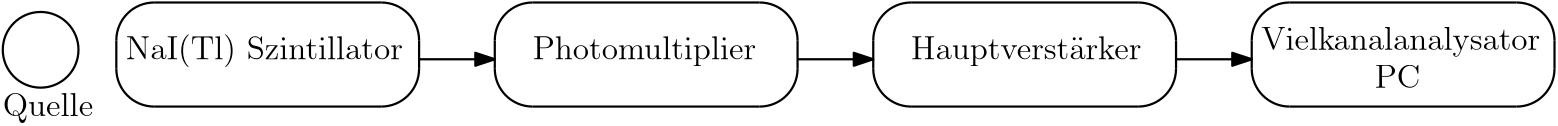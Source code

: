 <?xml version="1.0"?>
<!DOCTYPE ipe SYSTEM "ipe.dtd">
<ipe version="70107" creator="Ipe 7.1.7">
<info created="D:20150508174453" modified="D:20150508181405"/>
<ipestyle name="basic">
<symbol name="arrow/arc(spx)">
<path stroke="sym-stroke" fill="sym-stroke" pen="sym-pen">
0 0 m
-1 0.333 l
-1 -0.333 l
h
</path>
</symbol>
<symbol name="arrow/farc(spx)">
<path stroke="sym-stroke" fill="white" pen="sym-pen">
0 0 m
-1 0.333 l
-1 -0.333 l
h
</path>
</symbol>
<symbol name="arrow/ptarc(spx)">
<path stroke="sym-stroke" fill="sym-stroke" pen="sym-pen">
0 0 m
-1 0.333 l
-0.8 0 l
-1 -0.333 l
h
</path>
</symbol>
<symbol name="arrow/fptarc(spx)">
<path stroke="sym-stroke" fill="white" pen="sym-pen">
0 0 m
-1 0.333 l
-0.8 0 l
-1 -0.333 l
h
</path>
</symbol>
<symbol name="mark/circle(sx)" transformations="translations">
<path fill="sym-stroke">
0.6 0 0 0.6 0 0 e
0.4 0 0 0.4 0 0 e
</path>
</symbol>
<symbol name="mark/disk(sx)" transformations="translations">
<path fill="sym-stroke">
0.6 0 0 0.6 0 0 e
</path>
</symbol>
<symbol name="mark/fdisk(sfx)" transformations="translations">
<group>
<path fill="sym-fill">
0.5 0 0 0.5 0 0 e
</path>
<path fill="sym-stroke" fillrule="eofill">
0.6 0 0 0.6 0 0 e
0.4 0 0 0.4 0 0 e
</path>
</group>
</symbol>
<symbol name="mark/box(sx)" transformations="translations">
<path fill="sym-stroke" fillrule="eofill">
-0.6 -0.6 m
0.6 -0.6 l
0.6 0.6 l
-0.6 0.6 l
h
-0.4 -0.4 m
0.4 -0.4 l
0.4 0.4 l
-0.4 0.4 l
h
</path>
</symbol>
<symbol name="mark/square(sx)" transformations="translations">
<path fill="sym-stroke">
-0.6 -0.6 m
0.6 -0.6 l
0.6 0.6 l
-0.6 0.6 l
h
</path>
</symbol>
<symbol name="mark/fsquare(sfx)" transformations="translations">
<group>
<path fill="sym-fill">
-0.5 -0.5 m
0.5 -0.5 l
0.5 0.5 l
-0.5 0.5 l
h
</path>
<path fill="sym-stroke" fillrule="eofill">
-0.6 -0.6 m
0.6 -0.6 l
0.6 0.6 l
-0.6 0.6 l
h
-0.4 -0.4 m
0.4 -0.4 l
0.4 0.4 l
-0.4 0.4 l
h
</path>
</group>
</symbol>
<symbol name="mark/cross(sx)" transformations="translations">
<group>
<path fill="sym-stroke">
-0.43 -0.57 m
0.57 0.43 l
0.43 0.57 l
-0.57 -0.43 l
h
</path>
<path fill="sym-stroke">
-0.43 0.57 m
0.57 -0.43 l
0.43 -0.57 l
-0.57 0.43 l
h
</path>
</group>
</symbol>
<symbol name="arrow/fnormal(spx)">
<path stroke="sym-stroke" fill="white" pen="sym-pen">
0 0 m
-1 0.333 l
-1 -0.333 l
h
</path>
</symbol>
<symbol name="arrow/pointed(spx)">
<path stroke="sym-stroke" fill="sym-stroke" pen="sym-pen">
0 0 m
-1 0.333 l
-0.8 0 l
-1 -0.333 l
h
</path>
</symbol>
<symbol name="arrow/fpointed(spx)">
<path stroke="sym-stroke" fill="white" pen="sym-pen">
0 0 m
-1 0.333 l
-0.8 0 l
-1 -0.333 l
h
</path>
</symbol>
<symbol name="arrow/linear(spx)">
<path stroke="sym-stroke" pen="sym-pen">
-1 0.333 m
0 0 l
-1 -0.333 l
</path>
</symbol>
<symbol name="arrow/fdouble(spx)">
<path stroke="sym-stroke" fill="white" pen="sym-pen">
0 0 m
-1 0.333 l
-1 -0.333 l
h
-1 0 m
-2 0.333 l
-2 -0.333 l
h
</path>
</symbol>
<symbol name="arrow/double(spx)">
<path stroke="sym-stroke" fill="sym-stroke" pen="sym-pen">
0 0 m
-1 0.333 l
-1 -0.333 l
h
-1 0 m
-2 0.333 l
-2 -0.333 l
h
</path>
</symbol>
<pen name="heavier" value="0.8"/>
<pen name="fat" value="1.2"/>
<pen name="ultrafat" value="2"/>
<symbolsize name="large" value="5"/>
<symbolsize name="small" value="2"/>
<symbolsize name="tiny" value="1.1"/>
<arrowsize name="large" value="10"/>
<arrowsize name="small" value="5"/>
<arrowsize name="tiny" value="3"/>
<color name="red" value="1 0 0"/>
<color name="green" value="0 1 0"/>
<color name="blue" value="0 0 1"/>
<color name="yellow" value="1 1 0"/>
<color name="orange" value="1 0.647 0"/>
<color name="gold" value="1 0.843 0"/>
<color name="purple" value="0.627 0.125 0.941"/>
<color name="gray" value="0.745"/>
<color name="brown" value="0.647 0.165 0.165"/>
<color name="navy" value="0 0 0.502"/>
<color name="pink" value="1 0.753 0.796"/>
<color name="seagreen" value="0.18 0.545 0.341"/>
<color name="turquoise" value="0.251 0.878 0.816"/>
<color name="violet" value="0.933 0.51 0.933"/>
<color name="darkblue" value="0 0 0.545"/>
<color name="darkcyan" value="0 0.545 0.545"/>
<color name="darkgray" value="0.663"/>
<color name="darkgreen" value="0 0.392 0"/>
<color name="darkmagenta" value="0.545 0 0.545"/>
<color name="darkorange" value="1 0.549 0"/>
<color name="darkred" value="0.545 0 0"/>
<color name="lightblue" value="0.678 0.847 0.902"/>
<color name="lightcyan" value="0.878 1 1"/>
<color name="lightgray" value="0.827"/>
<color name="lightgreen" value="0.565 0.933 0.565"/>
<color name="lightyellow" value="1 1 0.878"/>
<dashstyle name="dashed" value="[4] 0"/>
<dashstyle name="dotted" value="[1 3] 0"/>
<dashstyle name="dash dotted" value="[4 2 1 2] 0"/>
<dashstyle name="dash dot dotted" value="[4 2 1 2 1 2] 0"/>
<textsize name="large" value="\large"/>
<textsize name="Large" value="\Large"/>
<textsize name="LARGE" value="\LARGE"/>
<textsize name="huge" value="\huge"/>
<textsize name="Huge" value="\Huge"/>
<textsize name="small" value="\small"/>
<textsize name="footnote" value="\footnotesize"/>
<textsize name="tiny" value="\tiny"/>
<textstyle name="center" begin="\begin{center}" end="\end{center}"/>
<textstyle name="itemize" begin="\begin{itemize}" end="\end{itemize}"/>
<textstyle name="item" begin="\begin{itemize}\item{}" end="\end{itemize}"/>
<gridsize name="4 pts" value="4"/>
<gridsize name="8 pts (~3 mm)" value="8"/>
<gridsize name="16 pts (~6 mm)" value="16"/>
<gridsize name="32 pts (~12 mm)" value="32"/>
<gridsize name="10 pts (~3.5 mm)" value="10"/>
<gridsize name="20 pts (~7 mm)" value="20"/>
<gridsize name="14 pts (~5 mm)" value="14"/>
<gridsize name="28 pts (~10 mm)" value="28"/>
<gridsize name="56 pts (~20 mm)" value="56"/>
<anglesize name="90 deg" value="90"/>
<anglesize name="60 deg" value="60"/>
<anglesize name="45 deg" value="45"/>
<anglesize name="30 deg" value="30"/>
<anglesize name="22.5 deg" value="22.5"/>
<tiling name="falling" angle="-60" step="4" width="1"/>
<tiling name="rising" angle="30" step="4" width="1"/>
</ipestyle>
<page>
<layer name="alpha"/>
<view layers="alpha" active="alpha"/>
<path layer="alpha" matrix="0.851558 0 0 0.851558 -161.124 124.964" stroke="black" pen="heavier">
272 704 m
368 704 l
</path>
<path matrix="0.851558 0 0 0.851558 -161.124 141.995" stroke="black" pen="heavier">
384 668 m
384 656 l
</path>
<path matrix="0.851558 0 0 0.851558 -161.124 141.995" stroke="black" pen="heavier">
368 640 m
272 640 l
</path>
<path matrix="0.851558 0 0 0.851558 -161.124 141.995" stroke="black" pen="heavier">
256 656 m
256 668 l
</path>
<path matrix="0.851558 0 0 0.851558 -161.124 124.964" stroke="black" pen="heavier">
272 704 m
16 0 0 16 272 688 256 688 a
</path>
<path matrix="0.851558 0 0 0.851558 -161.124 141.995" stroke="black" pen="heavier">
256 656 m
16 0 0 16 272 656 272 640 a
</path>
<path matrix="0.851558 0 0 0.851558 -161.124 141.995" stroke="black" pen="heavier">
368 640 m
16 0 0 16 368 656 384 656 a
</path>
<path matrix="0.851558 0 0 0.851558 -161.124 124.964" stroke="black" pen="heavier">
384 688 m
16 0 0 16 368 688 368 704 a
</path>
<text matrix="0.851558 0 0 0.851558 -184.968 131.776" transformations="translations" pos="288 672" stroke="black" type="label" width="99.818" height="8.965" depth="2.99" valign="baseline" size="large">NaI(Tl) Szintillator</text>
<path matrix="0.851558 0 0 0.851558 2.37507 101.12" stroke="black" pen="heavier">
16 0 0 16 32 712 e
</path>
<text matrix="0.851558 0 0 0.851558 2.37507 101.12" transformations="translations" pos="16 684" stroke="black" type="label" width="32.517" height="8.307" depth="2.32" valign="baseline" size="large">Quelle</text>
<path matrix="0.851558 0 0 0.851558 -24.8748 124.964" stroke="black" pen="heavier">
272 704 m
368 704 l
</path>
<path matrix="0.851558 0 0 0.851558 -24.8748 141.995" stroke="black" pen="heavier">
384 668 m
384 656 l
</path>
<path matrix="0.851558 0 0 0.851558 -24.8748 141.995" stroke="black" pen="heavier">
368 640 m
272 640 l
</path>
<path matrix="0.851558 0 0 0.851558 -24.8748 141.995" stroke="black" pen="heavier">
256 656 m
256 668 l
</path>
<path matrix="0.851558 0 0 0.851558 -24.8748 124.964" stroke="black" pen="heavier">
272 704 m
16 0 0 16 272 688 256 688 a
</path>
<path matrix="0.851558 0 0 0.851558 -24.8748 141.995" stroke="black" pen="heavier">
256 656 m
16 0 0 16 272 656 272 640 a
</path>
<path matrix="0.851558 0 0 0.851558 -24.8748 141.995" stroke="black" pen="heavier">
368 640 m
16 0 0 16 368 656 384 656 a
</path>
<path matrix="0.851558 0 0 0.851558 -24.8748 124.964" stroke="black" pen="heavier">
384 688 m
16 0 0 16 368 688 368 704 a
</path>
<path matrix="0.851558 0 0 0.851558 111.375 124.964" stroke="black" pen="heavier">
272 704 m
368 704 l
</path>
<path matrix="0.851558 0 0 0.851558 111.375 141.995" stroke="black" pen="heavier">
384 668 m
384 656 l
</path>
<path matrix="0.851558 0 0 0.851558 111.375 141.995" stroke="black" pen="heavier">
368 640 m
272 640 l
</path>
<path matrix="0.851558 0 0 0.851558 111.375 141.995" stroke="black" pen="heavier">
256 656 m
256 668 l
</path>
<path matrix="0.851558 0 0 0.851558 111.375 124.964" stroke="black" pen="heavier">
272 704 m
16 0 0 16 272 688 256 688 a
</path>
<path matrix="0.851558 0 0 0.851558 111.375 141.995" stroke="black" pen="heavier">
256 656 m
16 0 0 16 272 656 272 640 a
</path>
<path matrix="0.851558 0 0 0.851558 111.375 141.995" stroke="black" pen="heavier">
368 640 m
16 0 0 16 368 656 384 656 a
</path>
<path matrix="0.851558 0 0 0.851558 111.375 124.964" stroke="black" pen="heavier">
384 688 m
16 0 0 16 368 688 368 704 a
</path>
<text matrix="0.851558 0 0 0.851558 2.37507 101.12" transformations="translations" pos="240 708" stroke="black" type="label" width="80.477" height="8.307" depth="2.32" valign="baseline" size="large">Photomultiplier</text>
<text matrix="0.851558 0 0 0.851558 2.37507 104.526" transformations="translations" pos="400 704" stroke="black" type="label" width="82.978" height="8.307" depth="2.32" valign="baseline" size="large">Hauptverst\&quot;arker</text>
<path matrix="0.851558 0 0 0.851558 247.624 124.964" stroke="black" pen="heavier">
272 704 m
368 704 l
</path>
<path matrix="0.851558 0 0 0.851558 247.624 141.995" stroke="black" pen="heavier">
384 668 m
384 656 l
</path>
<path matrix="0.851558 0 0 0.851558 247.624 141.995" stroke="black" pen="heavier">
368 640 m
272 640 l
</path>
<path matrix="0.851558 0 0 0.851558 247.624 141.995" stroke="black" pen="heavier">
256 656 m
256 668 l
</path>
<path matrix="0.851558 0 0 0.851558 247.624 124.964" stroke="black" pen="heavier">
272 704 m
16 0 0 16 272 688 256 688 a
</path>
<path matrix="0.851558 0 0 0.851558 247.624 141.995" stroke="black" pen="heavier">
256 656 m
16 0 0 16 272 656 272 640 a
</path>
<path matrix="0.851558 0 0 0.851558 247.624 141.995" stroke="black" pen="heavier">
368 640 m
16 0 0 16 368 656 384 656 a
</path>
<path matrix="0.851558 0 0 0.851558 247.624 124.964" stroke="black" pen="heavier">
384 688 m
16 0 0 16 368 688 368 704 a
</path>
<text matrix="0.851558 0 0 0.851558 -4.43739 97.7139" transformations="translations" pos="556 716" stroke="black" type="label" width="100.537" height="8.307" depth="2.32" valign="baseline" size="large">Vielkanalanalysator</text>
<text matrix="0.851558 0 0 0.851558 16 97.7139" transformations="translations" pos="580 700" stroke="black" type="label" width="16.419" height="8.169" depth="0" valign="baseline" size="large">PC</text>
<path matrix="0.851558 0 0 0.851558 2.37507 101.12" stroke="black" pen="heavier" arrow="normal/normal">
192 708 m
224 708 l
</path>
<path matrix="0.851558 0 0 0.851558 138.624 101.12" stroke="black" pen="heavier" arrow="normal/normal">
192 708 m
224 708 l
</path>
<path matrix="0.851558 0 0 0.851558 274.874 101.12" stroke="black" pen="heavier" arrow="normal/normal">
192 708 m
224 708 l
</path>
</page>
</ipe>

